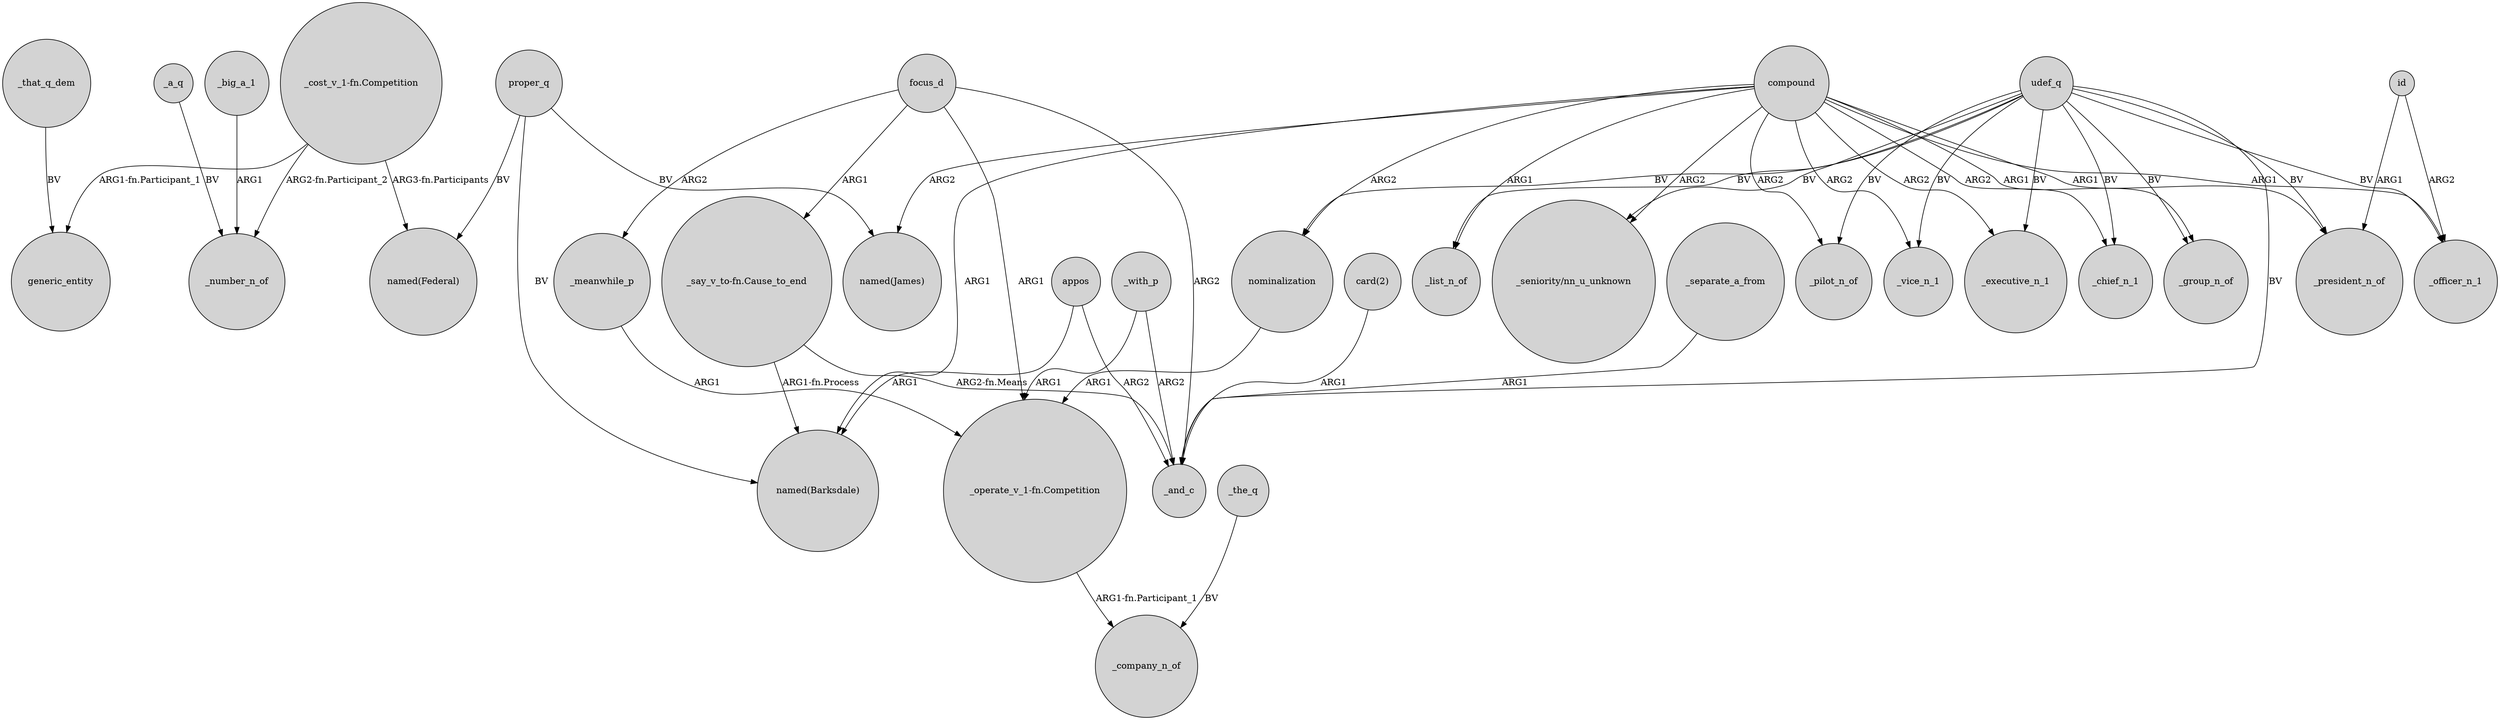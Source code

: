digraph {
	node [shape=circle style=filled]
	compound -> "_seniority/nn_u_unknown" [label=ARG2]
	udef_q -> _group_n_of [label=BV]
	compound -> _chief_n_1 [label=ARG2]
	"_say_v_to-fn.Cause_to_end" -> _and_c [label="ARG2-fn.Means"]
	appos -> _and_c [label=ARG2]
	"_cost_v_1-fn.Competition" -> generic_entity [label="ARG1-fn.Participant_1"]
	_with_p -> "_operate_v_1-fn.Competition" [label=ARG1]
	"_cost_v_1-fn.Competition" -> "named(Federal)" [label="ARG3-fn.Participants"]
	proper_q -> "named(James)" [label=BV]
	focus_d -> "_say_v_to-fn.Cause_to_end" [label=ARG1]
	"_cost_v_1-fn.Competition" -> _number_n_of [label="ARG2-fn.Participant_2"]
	udef_q -> _chief_n_1 [label=BV]
	udef_q -> nominalization [label=BV]
	"_say_v_to-fn.Cause_to_end" -> "named(Barksdale)" [label="ARG1-fn.Process"]
	compound -> _pilot_n_of [label=ARG2]
	nominalization -> "_operate_v_1-fn.Competition" [label=ARG1]
	compound -> "named(Barksdale)" [label=ARG1]
	udef_q -> _and_c [label=BV]
	proper_q -> "named(Federal)" [label=BV]
	focus_d -> "_operate_v_1-fn.Competition" [label=ARG1]
	compound -> _group_n_of [label=ARG1]
	compound -> nominalization [label=ARG2]
	udef_q -> _pilot_n_of [label=BV]
	_big_a_1 -> _number_n_of [label=ARG1]
	udef_q -> _executive_n_1 [label=BV]
	udef_q -> _vice_n_1 [label=BV]
	proper_q -> "named(Barksdale)" [label=BV]
	id -> _president_n_of [label=ARG1]
	"_operate_v_1-fn.Competition" -> _company_n_of [label="ARG1-fn.Participant_1"]
	_meanwhile_p -> "_operate_v_1-fn.Competition" [label=ARG1]
	_with_p -> _and_c [label=ARG2]
	focus_d -> _meanwhile_p [label=ARG2]
	"card(2)" -> _and_c [label=ARG1]
	compound -> _officer_n_1 [label=ARG1]
	udef_q -> _officer_n_1 [label=BV]
	compound -> _vice_n_1 [label=ARG2]
	compound -> "named(James)" [label=ARG2]
	compound -> _president_n_of [label=ARG1]
	_a_q -> _number_n_of [label=BV]
	compound -> _list_n_of [label=ARG1]
	udef_q -> _list_n_of [label=BV]
	appos -> "named(Barksdale)" [label=ARG1]
	_that_q_dem -> generic_entity [label=BV]
	udef_q -> _president_n_of [label=BV]
	id -> _officer_n_1 [label=ARG2]
	_separate_a_from -> _and_c [label=ARG1]
	_the_q -> _company_n_of [label=BV]
	compound -> _executive_n_1 [label=ARG2]
	udef_q -> "_seniority/nn_u_unknown" [label=BV]
	focus_d -> _and_c [label=ARG2]
}
